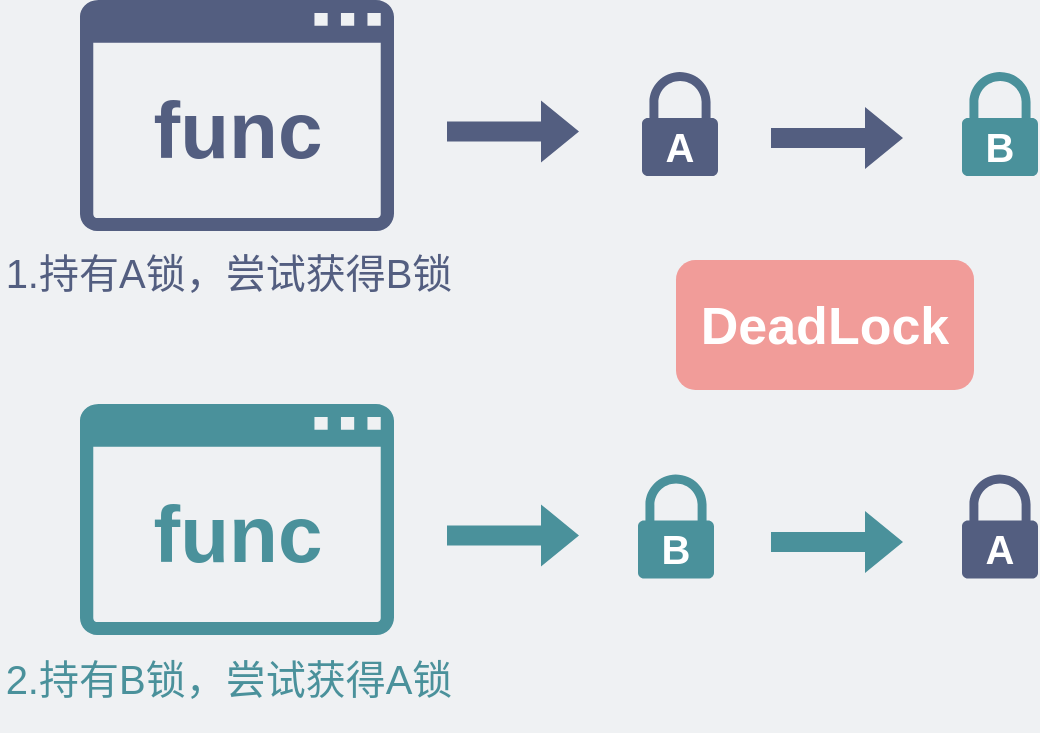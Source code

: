 <mxfile version="17.4.0" type="github"><diagram id="3228e29e-7158-1315-38df-8450db1d8a1d" name="Page-1"><mxGraphModel dx="853" dy="846" grid="0" gridSize="10" guides="1" tooltips="1" connect="1" arrows="1" fold="1" page="1" pageScale="1" pageWidth="700" pageHeight="430" background="#EFF1F3" math="0" shadow="0"><root><mxCell id="0"/><mxCell id="1" parent="0"/><mxCell id="4CT5kPOwTRjGlRf_9TSL-5" value="" style="sketch=0;pointerEvents=1;shadow=0;dashed=0;html=1;strokeColor=none;fillColor=#535E80;labelPosition=center;verticalLabelPosition=bottom;verticalAlign=top;outlineConnect=0;align=center;shape=mxgraph.office.concepts.application_generic;fontSize=20;" parent="1" vertex="1"><mxGeometry x="131" y="462" width="157" height="115.5" as="geometry"/></mxCell><mxCell id="4CT5kPOwTRjGlRf_9TSL-8" value="" style="sketch=0;pointerEvents=1;shadow=0;dashed=0;html=1;strokeColor=none;labelPosition=center;verticalLabelPosition=bottom;verticalAlign=top;outlineConnect=0;align=center;shape=mxgraph.office.security.lock_protected;fillColor=#535E80;fontSize=20;" parent="1" vertex="1"><mxGeometry x="412" y="498" width="38" height="52" as="geometry"/></mxCell><mxCell id="4CT5kPOwTRjGlRf_9TSL-10" value="" style="shape=flexArrow;endArrow=none;html=1;rounded=0;fontSize=20;strokeColor=none;fillColor=#535E80;startArrow=block;startFill=0;endFill=0;" parent="1" edge="1"><mxGeometry width="50" height="50" relative="1" as="geometry"><mxPoint x="381" y="527.69" as="sourcePoint"/><mxPoint x="314" y="527.69" as="targetPoint"/></mxGeometry></mxCell><mxCell id="4CT5kPOwTRjGlRf_9TSL-11" value="&lt;font style=&quot;font-size: 40px&quot; color=&quot;#535e80&quot;&gt;&lt;b&gt;func&lt;/b&gt;&lt;/font&gt;" style="text;html=1;strokeColor=none;fillColor=none;align=center;verticalAlign=middle;whiteSpace=wrap;rounded=0;fontSize=20;" parent="1" vertex="1"><mxGeometry x="180" y="510.5" width="60" height="30" as="geometry"/></mxCell><mxCell id="4CT5kPOwTRjGlRf_9TSL-12" value="" style="sketch=0;pointerEvents=1;shadow=0;dashed=0;html=1;strokeColor=none;fillColor=#4A919B;labelPosition=center;verticalLabelPosition=bottom;verticalAlign=top;outlineConnect=0;align=center;shape=mxgraph.office.concepts.application_generic;fontSize=20;" parent="1" vertex="1"><mxGeometry x="131" y="664" width="157" height="115.5" as="geometry"/></mxCell><mxCell id="4CT5kPOwTRjGlRf_9TSL-13" value="" style="shape=flexArrow;endArrow=none;html=1;rounded=0;fontSize=20;strokeColor=none;fillColor=#4A919B;startArrow=block;startFill=0;endFill=0;" parent="1" edge="1"><mxGeometry width="50" height="50" relative="1" as="geometry"><mxPoint x="381" y="729.69" as="sourcePoint"/><mxPoint x="314" y="729.69" as="targetPoint"/></mxGeometry></mxCell><mxCell id="4CT5kPOwTRjGlRf_9TSL-14" value="&lt;font style=&quot;font-size: 40px&quot;&gt;&lt;b&gt;func&lt;/b&gt;&lt;/font&gt;" style="text;html=1;strokeColor=none;fillColor=none;align=center;verticalAlign=middle;whiteSpace=wrap;rounded=0;fontSize=20;fontColor=#4A919B;" parent="1" vertex="1"><mxGeometry x="180" y="712.5" width="60" height="30" as="geometry"/></mxCell><mxCell id="4CT5kPOwTRjGlRf_9TSL-15" value="&lt;font style=&quot;font-size: 20px&quot;&gt;1.持有A锁，尝试获得B锁&lt;/font&gt;" style="text;html=1;strokeColor=none;fillColor=none;align=center;verticalAlign=middle;whiteSpace=wrap;rounded=0;fontSize=40;fontColor=#535E80;" parent="1" vertex="1"><mxGeometry x="91" y="557.5" width="229" height="66.5" as="geometry"/></mxCell><mxCell id="QOKzyAVQBLQye9LQZZ0V-4" value="" style="sketch=0;pointerEvents=1;shadow=0;dashed=0;html=1;strokeColor=none;labelPosition=center;verticalLabelPosition=bottom;verticalAlign=top;outlineConnect=0;align=center;shape=mxgraph.office.security.lock_protected;fillColor=#4A919B;fontSize=20;" parent="1" vertex="1"><mxGeometry x="410" y="699.25" width="38" height="52" as="geometry"/></mxCell><mxCell id="StGmCRMZXfmfrs-M_cdl-1" value="&lt;font style=&quot;font-size: 20px&quot;&gt;2.持有B锁，尝试获得A锁&lt;/font&gt;" style="text;html=1;strokeColor=none;fillColor=none;align=center;verticalAlign=middle;whiteSpace=wrap;rounded=0;fontSize=40;fontColor=#4A919B;" vertex="1" parent="1"><mxGeometry x="91" y="761" width="229" height="66.5" as="geometry"/></mxCell><mxCell id="StGmCRMZXfmfrs-M_cdl-4" value="&lt;font color=&quot;#ffffff&quot; size=&quot;1&quot;&gt;&lt;b style=&quot;font-size: 20px&quot;&gt;A&lt;/b&gt;&lt;/font&gt;" style="text;html=1;strokeColor=none;fillColor=none;align=center;verticalAlign=middle;whiteSpace=wrap;rounded=0;fontColor=#4A919B;" vertex="1" parent="1"><mxGeometry x="418" y="520" width="26" height="30" as="geometry"/></mxCell><mxCell id="StGmCRMZXfmfrs-M_cdl-5" value="&lt;font color=&quot;#ffffff&quot; size=&quot;1&quot;&gt;&lt;b style=&quot;font-size: 20px&quot;&gt;B&lt;/b&gt;&lt;/font&gt;" style="text;html=1;strokeColor=none;fillColor=none;align=center;verticalAlign=middle;whiteSpace=wrap;rounded=0;fontColor=#4A919B;" vertex="1" parent="1"><mxGeometry x="416" y="721.25" width="26" height="30" as="geometry"/></mxCell><mxCell id="StGmCRMZXfmfrs-M_cdl-6" value="" style="shape=flexArrow;endArrow=none;html=1;rounded=0;fontSize=20;strokeColor=none;fillColor=#535E80;startArrow=block;startFill=0;endFill=0;" edge="1" parent="1"><mxGeometry width="50" height="50" relative="1" as="geometry"><mxPoint x="543" y="531" as="sourcePoint"/><mxPoint x="476" y="531" as="targetPoint"/></mxGeometry></mxCell><mxCell id="StGmCRMZXfmfrs-M_cdl-7" value="" style="shape=flexArrow;endArrow=none;html=1;rounded=0;fontSize=20;strokeColor=none;fillColor=#4A919B;startArrow=block;startFill=0;endFill=0;" edge="1" parent="1"><mxGeometry width="50" height="50" relative="1" as="geometry"><mxPoint x="543" y="733" as="sourcePoint"/><mxPoint x="476" y="733" as="targetPoint"/></mxGeometry></mxCell><mxCell id="StGmCRMZXfmfrs-M_cdl-8" value="" style="sketch=0;pointerEvents=1;shadow=0;dashed=0;html=1;strokeColor=none;labelPosition=center;verticalLabelPosition=bottom;verticalAlign=top;outlineConnect=0;align=center;shape=mxgraph.office.security.lock_protected;fillColor=#4A919B;fontSize=20;" vertex="1" parent="1"><mxGeometry x="572" y="498" width="38" height="52" as="geometry"/></mxCell><mxCell id="StGmCRMZXfmfrs-M_cdl-9" value="&lt;font color=&quot;#ffffff&quot; size=&quot;1&quot;&gt;&lt;b style=&quot;font-size: 20px&quot;&gt;B&lt;/b&gt;&lt;/font&gt;" style="text;html=1;strokeColor=none;fillColor=none;align=center;verticalAlign=middle;whiteSpace=wrap;rounded=0;fontColor=#4A919B;" vertex="1" parent="1"><mxGeometry x="578" y="520" width="26" height="30" as="geometry"/></mxCell><mxCell id="StGmCRMZXfmfrs-M_cdl-12" value="" style="sketch=0;pointerEvents=1;shadow=0;dashed=0;html=1;strokeColor=none;labelPosition=center;verticalLabelPosition=bottom;verticalAlign=top;outlineConnect=0;align=center;shape=mxgraph.office.security.lock_protected;fillColor=#535E80;fontSize=20;" vertex="1" parent="1"><mxGeometry x="572" y="699.25" width="38" height="52" as="geometry"/></mxCell><mxCell id="StGmCRMZXfmfrs-M_cdl-13" value="&lt;font color=&quot;#ffffff&quot; size=&quot;1&quot;&gt;&lt;b style=&quot;font-size: 20px&quot;&gt;A&lt;/b&gt;&lt;/font&gt;" style="text;html=1;strokeColor=none;fillColor=none;align=center;verticalAlign=middle;whiteSpace=wrap;rounded=0;fontColor=#4A919B;" vertex="1" parent="1"><mxGeometry x="578" y="721.25" width="26" height="30" as="geometry"/></mxCell><mxCell id="StGmCRMZXfmfrs-M_cdl-24" value="&lt;b&gt;DeadLock&lt;/b&gt;" style="rounded=1;whiteSpace=wrap;html=1;fontSize=26;fontColor=#FFFFFF;strokeWidth=2;fillColor=#F19C99;strokeColor=none;" vertex="1" parent="1"><mxGeometry x="429" y="592" width="149" height="65" as="geometry"/></mxCell></root></mxGraphModel></diagram></mxfile>